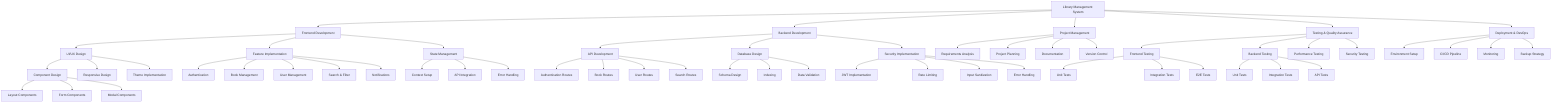 graph TD
    A[Library Management System] --> B[Frontend Development]
    A --> C[Backend Development]
    A --> D[Project Management]
    A --> E[Testing & Quality Assurance]
    A --> F[Deployment & DevOps]

    %% Frontend Development
    B --> B1[UI/UX Design]
    B1 --> B1.1[Component Design]
    B1.1 --> B1.1.1[Layout Components]
    B1.1 --> B1.1.2[Form Components]
    B1.1 --> B1.1.3[Modal Components]
    B1 --> B1.2[Responsive Design]
    B1 --> B1.3[Theme Implementation]

    B --> B2[Feature Implementation]
    B2 --> B2.1[Authentication]
    B2 --> B2.2[Book Management]
    B2 --> B2.3[User Management]
    B2 --> B2.4[Search & Filter]
    B2 --> B2.5[Notifications]

    B --> B3[State Management]
    B3 --> B3.1[Context Setup]
    B3 --> B3.2[API Integration]
    B3 --> B3.3[Error Handling]

    %% Backend Development
    C --> C1[API Development]
    C1 --> C1.1[Authentication Routes]
    C1 --> C1.2[Book Routes]
    C1 --> C1.3[User Routes]
    C1 --> C1.4[Search Routes]

    C --> C2[Database Design]
    C2 --> C2.1[Schema Design]
    C2 --> C2.2[Indexing]
    C2 --> C2.3[Data Validation]

    C --> C3[Security Implementation]
    C3 --> C3.1[JWT Implementation]
    C3 --> C3.2[Rate Limiting]
    C3 --> C3.3[Input Sanitization]
    C3 --> C3.4[Error Handling]

    %% Project Management
    D --> D1[Requirements Analysis]
    D --> D2[Project Planning]
    D --> D3[Documentation]
    D --> D4[Version Control]

    %% Testing & Quality Assurance
    E --> E1[Frontend Testing]
    E1 --> E1.1[Unit Tests]
    E1 --> E1.2[Integration Tests]
    E1 --> E1.3[E2E Tests]

    E --> E2[Backend Testing]
    E2 --> E2.1[Unit Tests]
    E2 --> E2.2[Integration Tests]
    E2 --> E2.3[API Tests]

    E --> E3[Performance Testing]
    E --> E4[Security Testing]

    %% Deployment & DevOps
    F --> F1[Environment Setup]
    F --> F2[CI/CD Pipeline]
    F --> F3[Monitoring]
    F --> F4[Backup Strategy]
